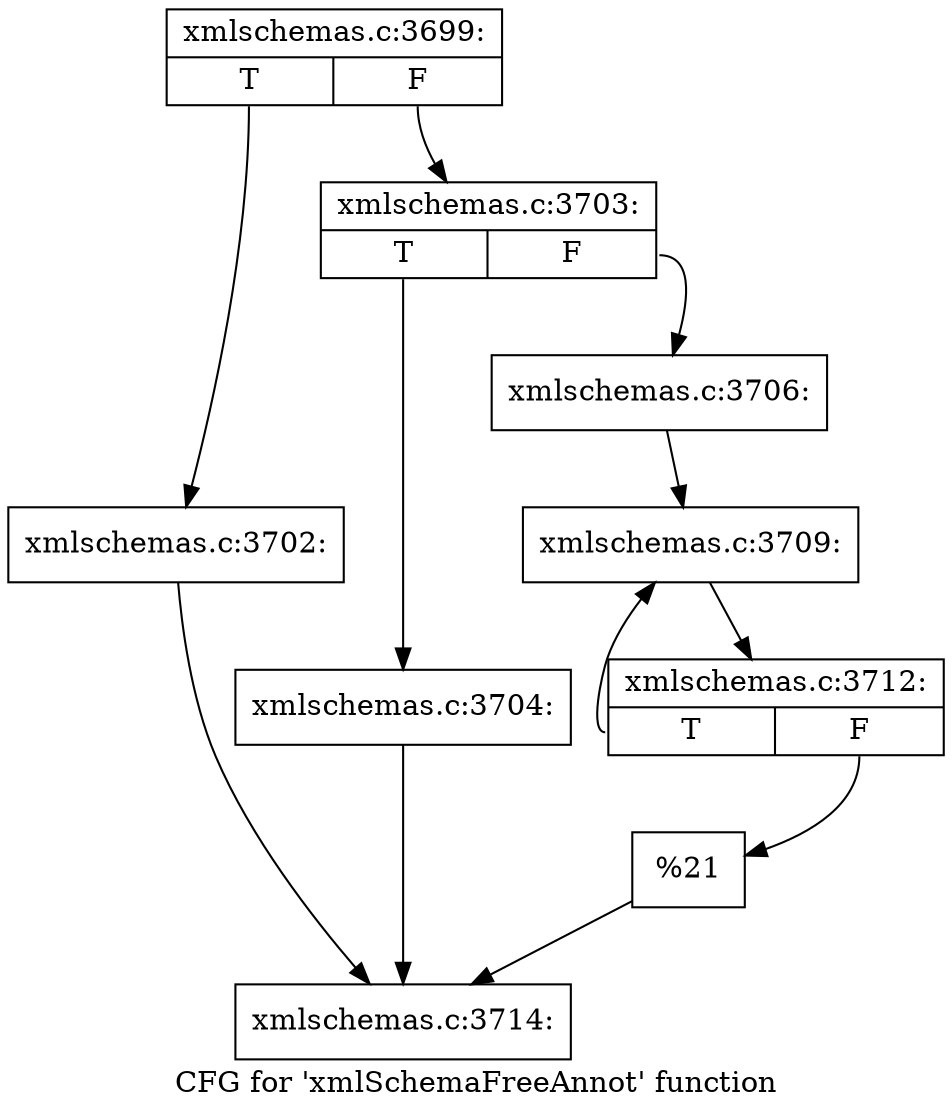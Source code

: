 digraph "CFG for 'xmlSchemaFreeAnnot' function" {
	label="CFG for 'xmlSchemaFreeAnnot' function";

	Node0x4a67000 [shape=record,label="{xmlschemas.c:3699:|{<s0>T|<s1>F}}"];
	Node0x4a67000:s0 -> Node0x4a66960;
	Node0x4a67000:s1 -> Node0x4a669b0;
	Node0x4a66960 [shape=record,label="{xmlschemas.c:3702:}"];
	Node0x4a66960 -> Node0x4a66db0;
	Node0x4a669b0 [shape=record,label="{xmlschemas.c:3703:|{<s0>T|<s1>F}}"];
	Node0x4a669b0:s0 -> Node0x4a66d60;
	Node0x4a669b0:s1 -> Node0x4a67b00;
	Node0x4a66d60 [shape=record,label="{xmlschemas.c:3704:}"];
	Node0x4a66d60 -> Node0x4a66db0;
	Node0x4a67b00 [shape=record,label="{xmlschemas.c:3706:}"];
	Node0x4a67b00 -> Node0x4a685d0;
	Node0x4a685d0 [shape=record,label="{xmlschemas.c:3709:}"];
	Node0x4a685d0 -> Node0x4a68580;
	Node0x4a68580 [shape=record,label="{xmlschemas.c:3712:|{<s0>T|<s1>F}}"];
	Node0x4a68580:s0 -> Node0x4a685d0;
	Node0x4a68580:s1 -> Node0x4a68530;
	Node0x4a68530 [shape=record,label="{%21}"];
	Node0x4a68530 -> Node0x4a66db0;
	Node0x4a66db0 [shape=record,label="{xmlschemas.c:3714:}"];
}
